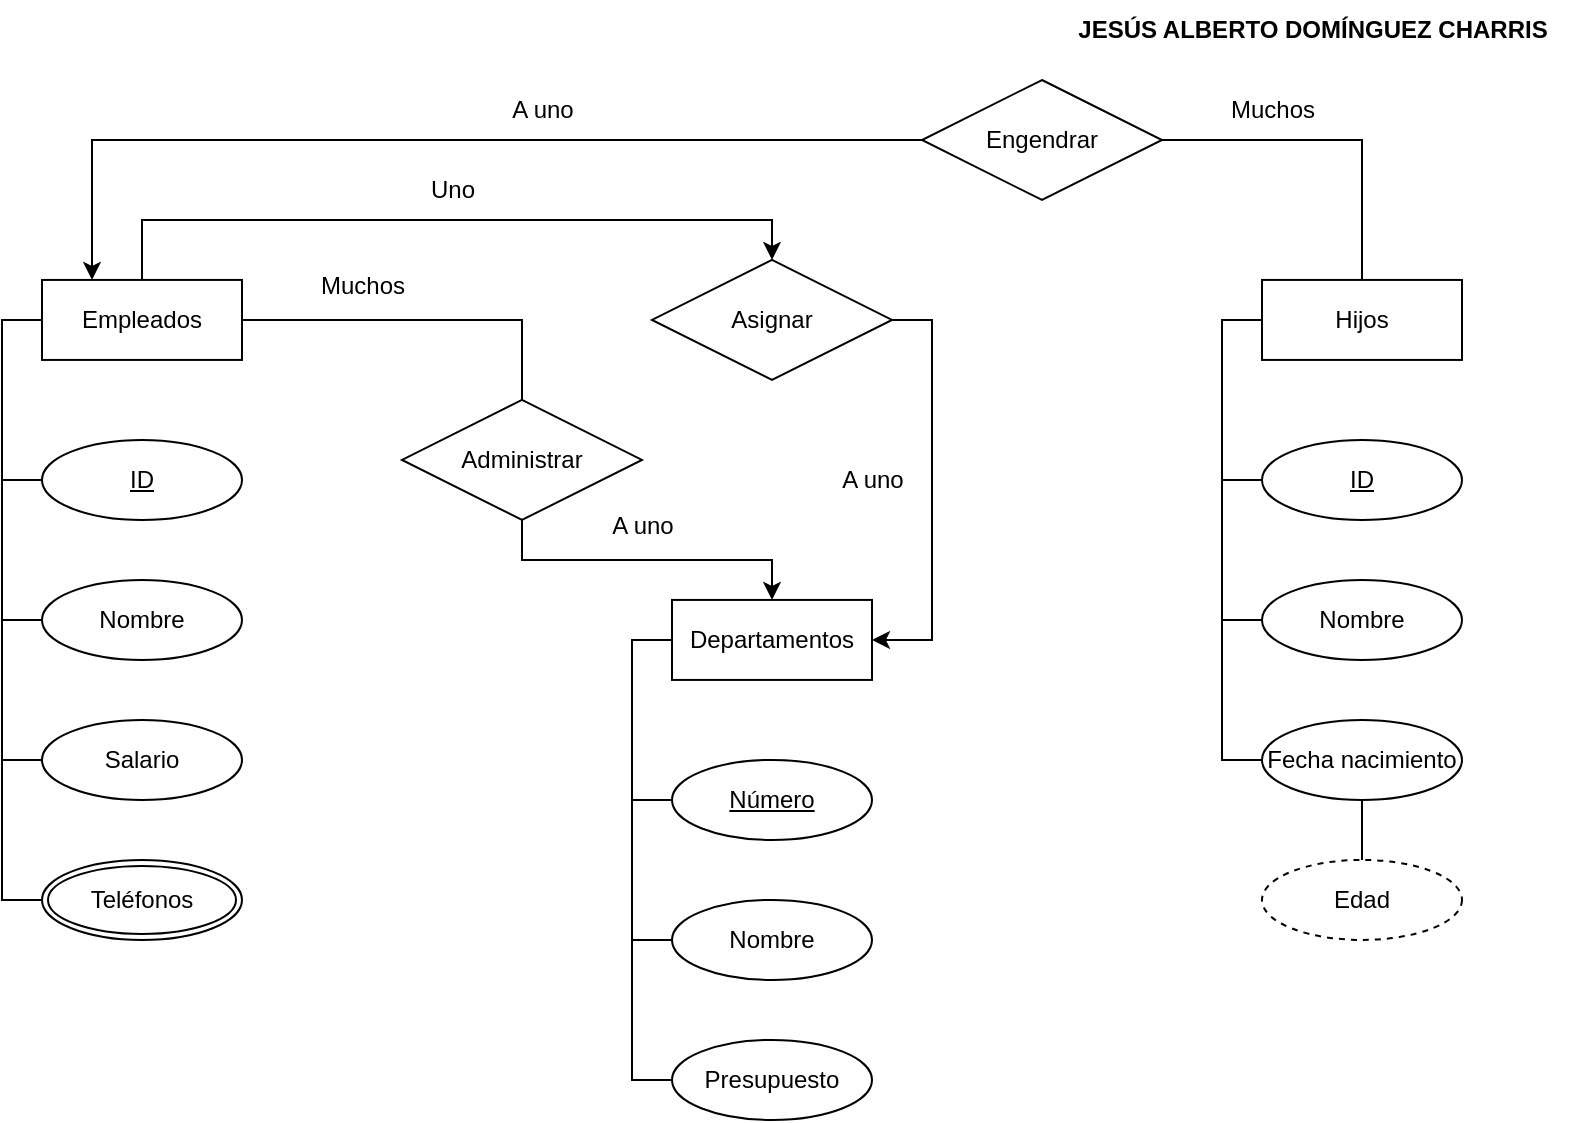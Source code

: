 <mxfile version="21.6.7" type="device">
  <diagram id="R2lEEEUBdFMjLlhIrx00" name="Page-1">
    <mxGraphModel dx="951" dy="543" grid="1" gridSize="10" guides="1" tooltips="1" connect="1" arrows="1" fold="1" page="1" pageScale="1" pageWidth="850" pageHeight="1100" math="0" shadow="0" extFonts="Permanent Marker^https://fonts.googleapis.com/css?family=Permanent+Marker">
      <root>
        <mxCell id="0" />
        <mxCell id="1" parent="0" />
        <mxCell id="NwgNbx5s_YdsREqK9zYw-29" style="edgeStyle=orthogonalEdgeStyle;rounded=0;orthogonalLoop=1;jettySize=auto;html=1;exitX=1;exitY=0.5;exitDx=0;exitDy=0;entryX=0.5;entryY=0;entryDx=0;entryDy=0;endArrow=none;endFill=0;" edge="1" parent="1" source="NwgNbx5s_YdsREqK9zYw-1" target="NwgNbx5s_YdsREqK9zYw-27">
          <mxGeometry relative="1" as="geometry" />
        </mxCell>
        <mxCell id="NwgNbx5s_YdsREqK9zYw-33" style="edgeStyle=orthogonalEdgeStyle;rounded=0;orthogonalLoop=1;jettySize=auto;html=1;entryX=0.5;entryY=0;entryDx=0;entryDy=0;endArrow=classic;endFill=1;exitX=0.5;exitY=0;exitDx=0;exitDy=0;" edge="1" parent="1" source="NwgNbx5s_YdsREqK9zYw-1" target="NwgNbx5s_YdsREqK9zYw-32">
          <mxGeometry relative="1" as="geometry" />
        </mxCell>
        <mxCell id="NwgNbx5s_YdsREqK9zYw-1" value="Empleados" style="whiteSpace=wrap;html=1;align=center;" vertex="1" parent="1">
          <mxGeometry x="70" y="149.97" width="100" height="40" as="geometry" />
        </mxCell>
        <mxCell id="NwgNbx5s_YdsREqK9zYw-2" value="Departamentos" style="whiteSpace=wrap;html=1;align=center;" vertex="1" parent="1">
          <mxGeometry x="385" y="309.97" width="100" height="40" as="geometry" />
        </mxCell>
        <mxCell id="NwgNbx5s_YdsREqK9zYw-38" style="edgeStyle=orthogonalEdgeStyle;rounded=0;orthogonalLoop=1;jettySize=auto;html=1;entryX=1;entryY=0.5;entryDx=0;entryDy=0;exitX=0.5;exitY=0;exitDx=0;exitDy=0;endArrow=none;endFill=0;" edge="1" parent="1" source="NwgNbx5s_YdsREqK9zYw-3" target="NwgNbx5s_YdsREqK9zYw-37">
          <mxGeometry relative="1" as="geometry" />
        </mxCell>
        <mxCell id="NwgNbx5s_YdsREqK9zYw-3" value="Hijos" style="whiteSpace=wrap;html=1;align=center;" vertex="1" parent="1">
          <mxGeometry x="680" y="149.97" width="100" height="40" as="geometry" />
        </mxCell>
        <mxCell id="NwgNbx5s_YdsREqK9zYw-8" style="edgeStyle=orthogonalEdgeStyle;rounded=0;orthogonalLoop=1;jettySize=auto;html=1;entryX=0;entryY=0.5;entryDx=0;entryDy=0;exitX=0;exitY=0.5;exitDx=0;exitDy=0;endArrow=none;endFill=0;" edge="1" parent="1" source="NwgNbx5s_YdsREqK9zYw-4" target="NwgNbx5s_YdsREqK9zYw-1">
          <mxGeometry relative="1" as="geometry" />
        </mxCell>
        <mxCell id="NwgNbx5s_YdsREqK9zYw-4" value="ID" style="ellipse;whiteSpace=wrap;html=1;align=center;fontStyle=4;" vertex="1" parent="1">
          <mxGeometry x="70" y="229.97" width="100" height="40" as="geometry" />
        </mxCell>
        <mxCell id="NwgNbx5s_YdsREqK9zYw-9" style="edgeStyle=orthogonalEdgeStyle;rounded=0;orthogonalLoop=1;jettySize=auto;html=1;exitX=0;exitY=0.5;exitDx=0;exitDy=0;entryX=0;entryY=0.5;entryDx=0;entryDy=0;endArrow=none;endFill=0;" edge="1" parent="1" source="NwgNbx5s_YdsREqK9zYw-5" target="NwgNbx5s_YdsREqK9zYw-1">
          <mxGeometry relative="1" as="geometry" />
        </mxCell>
        <mxCell id="NwgNbx5s_YdsREqK9zYw-5" value="Nombre" style="ellipse;whiteSpace=wrap;html=1;align=center;" vertex="1" parent="1">
          <mxGeometry x="70" y="299.97" width="100" height="40" as="geometry" />
        </mxCell>
        <mxCell id="NwgNbx5s_YdsREqK9zYw-10" style="edgeStyle=orthogonalEdgeStyle;rounded=0;orthogonalLoop=1;jettySize=auto;html=1;exitX=0;exitY=0.5;exitDx=0;exitDy=0;entryX=0;entryY=0.5;entryDx=0;entryDy=0;endArrow=none;endFill=0;" edge="1" parent="1" source="NwgNbx5s_YdsREqK9zYw-6" target="NwgNbx5s_YdsREqK9zYw-1">
          <mxGeometry relative="1" as="geometry" />
        </mxCell>
        <mxCell id="NwgNbx5s_YdsREqK9zYw-6" value="Salario" style="ellipse;whiteSpace=wrap;html=1;align=center;" vertex="1" parent="1">
          <mxGeometry x="70" y="369.97" width="100" height="40" as="geometry" />
        </mxCell>
        <mxCell id="NwgNbx5s_YdsREqK9zYw-11" style="edgeStyle=orthogonalEdgeStyle;rounded=0;orthogonalLoop=1;jettySize=auto;html=1;exitX=0;exitY=0.5;exitDx=0;exitDy=0;entryX=0;entryY=0.5;entryDx=0;entryDy=0;endArrow=none;endFill=0;" edge="1" parent="1" source="NwgNbx5s_YdsREqK9zYw-7" target="NwgNbx5s_YdsREqK9zYw-1">
          <mxGeometry relative="1" as="geometry" />
        </mxCell>
        <mxCell id="NwgNbx5s_YdsREqK9zYw-7" value="Teléfonos" style="ellipse;shape=doubleEllipse;margin=3;whiteSpace=wrap;html=1;align=center;" vertex="1" parent="1">
          <mxGeometry x="70" y="439.97" width="100" height="40" as="geometry" />
        </mxCell>
        <mxCell id="NwgNbx5s_YdsREqK9zYw-15" style="edgeStyle=orthogonalEdgeStyle;rounded=0;orthogonalLoop=1;jettySize=auto;html=1;exitX=0;exitY=0.5;exitDx=0;exitDy=0;entryX=0;entryY=0.5;entryDx=0;entryDy=0;endArrow=none;endFill=0;" edge="1" parent="1" source="NwgNbx5s_YdsREqK9zYw-12" target="NwgNbx5s_YdsREqK9zYw-2">
          <mxGeometry relative="1" as="geometry" />
        </mxCell>
        <mxCell id="NwgNbx5s_YdsREqK9zYw-12" value="Número" style="ellipse;whiteSpace=wrap;html=1;align=center;fontStyle=4;" vertex="1" parent="1">
          <mxGeometry x="385" y="389.97" width="100" height="40" as="geometry" />
        </mxCell>
        <mxCell id="NwgNbx5s_YdsREqK9zYw-16" style="edgeStyle=orthogonalEdgeStyle;rounded=0;orthogonalLoop=1;jettySize=auto;html=1;exitX=0;exitY=0.5;exitDx=0;exitDy=0;entryX=0;entryY=0.5;entryDx=0;entryDy=0;endArrow=none;endFill=0;" edge="1" parent="1" source="NwgNbx5s_YdsREqK9zYw-13" target="NwgNbx5s_YdsREqK9zYw-2">
          <mxGeometry relative="1" as="geometry" />
        </mxCell>
        <mxCell id="NwgNbx5s_YdsREqK9zYw-13" value="Nombre" style="ellipse;whiteSpace=wrap;html=1;align=center;" vertex="1" parent="1">
          <mxGeometry x="385" y="459.97" width="100" height="40" as="geometry" />
        </mxCell>
        <mxCell id="NwgNbx5s_YdsREqK9zYw-17" style="edgeStyle=orthogonalEdgeStyle;rounded=0;orthogonalLoop=1;jettySize=auto;html=1;exitX=0;exitY=0.5;exitDx=0;exitDy=0;entryX=0;entryY=0.5;entryDx=0;entryDy=0;endArrow=none;endFill=0;" edge="1" parent="1" source="NwgNbx5s_YdsREqK9zYw-14" target="NwgNbx5s_YdsREqK9zYw-2">
          <mxGeometry relative="1" as="geometry" />
        </mxCell>
        <mxCell id="NwgNbx5s_YdsREqK9zYw-14" value="Presupuesto" style="ellipse;whiteSpace=wrap;html=1;align=center;" vertex="1" parent="1">
          <mxGeometry x="385" y="529.97" width="100" height="40" as="geometry" />
        </mxCell>
        <mxCell id="NwgNbx5s_YdsREqK9zYw-21" style="edgeStyle=orthogonalEdgeStyle;rounded=0;orthogonalLoop=1;jettySize=auto;html=1;exitX=0;exitY=0.5;exitDx=0;exitDy=0;entryX=0;entryY=0.5;entryDx=0;entryDy=0;endArrow=none;endFill=0;" edge="1" parent="1" source="NwgNbx5s_YdsREqK9zYw-18" target="NwgNbx5s_YdsREqK9zYw-3">
          <mxGeometry relative="1" as="geometry" />
        </mxCell>
        <mxCell id="NwgNbx5s_YdsREqK9zYw-18" value="Nombre" style="ellipse;whiteSpace=wrap;html=1;align=center;" vertex="1" parent="1">
          <mxGeometry x="680" y="299.97" width="100" height="40" as="geometry" />
        </mxCell>
        <mxCell id="NwgNbx5s_YdsREqK9zYw-22" style="edgeStyle=orthogonalEdgeStyle;rounded=0;orthogonalLoop=1;jettySize=auto;html=1;exitX=0;exitY=0.5;exitDx=0;exitDy=0;entryX=0;entryY=0.5;entryDx=0;entryDy=0;endArrow=none;endFill=0;" edge="1" parent="1" source="NwgNbx5s_YdsREqK9zYw-19" target="NwgNbx5s_YdsREqK9zYw-3">
          <mxGeometry relative="1" as="geometry">
            <mxPoint x="630" y="289.97" as="targetPoint" />
          </mxGeometry>
        </mxCell>
        <mxCell id="NwgNbx5s_YdsREqK9zYw-19" value="Fecha nacimiento" style="ellipse;whiteSpace=wrap;html=1;align=center;" vertex="1" parent="1">
          <mxGeometry x="680" y="369.97" width="100" height="40" as="geometry" />
        </mxCell>
        <mxCell id="NwgNbx5s_YdsREqK9zYw-23" style="edgeStyle=orthogonalEdgeStyle;rounded=0;orthogonalLoop=1;jettySize=auto;html=1;exitX=0.5;exitY=0;exitDx=0;exitDy=0;entryX=0.5;entryY=1;entryDx=0;entryDy=0;endArrow=none;endFill=0;" edge="1" parent="1" source="NwgNbx5s_YdsREqK9zYw-20" target="NwgNbx5s_YdsREqK9zYw-19">
          <mxGeometry relative="1" as="geometry" />
        </mxCell>
        <mxCell id="NwgNbx5s_YdsREqK9zYw-20" value="Edad" style="ellipse;whiteSpace=wrap;html=1;align=center;dashed=1;" vertex="1" parent="1">
          <mxGeometry x="680" y="439.97" width="100" height="40" as="geometry" />
        </mxCell>
        <mxCell id="NwgNbx5s_YdsREqK9zYw-26" style="edgeStyle=orthogonalEdgeStyle;rounded=0;orthogonalLoop=1;jettySize=auto;html=1;exitX=0;exitY=0.5;exitDx=0;exitDy=0;endArrow=none;endFill=0;" edge="1" parent="1" source="NwgNbx5s_YdsREqK9zYw-25">
          <mxGeometry relative="1" as="geometry">
            <mxPoint x="680" y="169.97" as="targetPoint" />
            <Array as="points">
              <mxPoint x="660" y="249.97" />
              <mxPoint x="660" y="169.97" />
            </Array>
          </mxGeometry>
        </mxCell>
        <mxCell id="NwgNbx5s_YdsREqK9zYw-25" value="ID" style="ellipse;whiteSpace=wrap;html=1;align=center;fontStyle=4;" vertex="1" parent="1">
          <mxGeometry x="680" y="229.97" width="100" height="40" as="geometry" />
        </mxCell>
        <mxCell id="NwgNbx5s_YdsREqK9zYw-28" style="edgeStyle=orthogonalEdgeStyle;rounded=0;orthogonalLoop=1;jettySize=auto;html=1;exitX=0.5;exitY=1;exitDx=0;exitDy=0;entryX=0.5;entryY=0;entryDx=0;entryDy=0;endArrow=classic;endFill=1;" edge="1" parent="1" source="NwgNbx5s_YdsREqK9zYw-27" target="NwgNbx5s_YdsREqK9zYw-2">
          <mxGeometry relative="1" as="geometry" />
        </mxCell>
        <mxCell id="NwgNbx5s_YdsREqK9zYw-27" value="Administrar" style="shape=rhombus;perimeter=rhombusPerimeter;whiteSpace=wrap;html=1;align=center;" vertex="1" parent="1">
          <mxGeometry x="250" y="209.97" width="120" height="60" as="geometry" />
        </mxCell>
        <mxCell id="NwgNbx5s_YdsREqK9zYw-30" value="Muchos" style="text;html=1;align=center;verticalAlign=middle;resizable=0;points=[];autosize=1;strokeColor=none;fillColor=none;" vertex="1" parent="1">
          <mxGeometry x="195" y="137.97" width="70" height="30" as="geometry" />
        </mxCell>
        <mxCell id="NwgNbx5s_YdsREqK9zYw-31" value="A uno" style="text;html=1;align=center;verticalAlign=middle;resizable=0;points=[];autosize=1;strokeColor=none;fillColor=none;" vertex="1" parent="1">
          <mxGeometry x="345" y="257.97" width="50" height="30" as="geometry" />
        </mxCell>
        <mxCell id="NwgNbx5s_YdsREqK9zYw-34" style="edgeStyle=orthogonalEdgeStyle;rounded=0;orthogonalLoop=1;jettySize=auto;html=1;entryX=1;entryY=0.5;entryDx=0;entryDy=0;exitX=1;exitY=0.5;exitDx=0;exitDy=0;" edge="1" parent="1" source="NwgNbx5s_YdsREqK9zYw-32" target="NwgNbx5s_YdsREqK9zYw-2">
          <mxGeometry relative="1" as="geometry" />
        </mxCell>
        <mxCell id="NwgNbx5s_YdsREqK9zYw-32" value="Asignar" style="shape=rhombus;perimeter=rhombusPerimeter;whiteSpace=wrap;html=1;align=center;" vertex="1" parent="1">
          <mxGeometry x="375" y="139.97" width="120" height="60" as="geometry" />
        </mxCell>
        <mxCell id="NwgNbx5s_YdsREqK9zYw-35" value="Uno" style="text;html=1;align=center;verticalAlign=middle;resizable=0;points=[];autosize=1;strokeColor=none;fillColor=none;" vertex="1" parent="1">
          <mxGeometry x="250" y="90" width="50" height="30" as="geometry" />
        </mxCell>
        <mxCell id="NwgNbx5s_YdsREqK9zYw-36" value="A uno" style="text;html=1;align=center;verticalAlign=middle;resizable=0;points=[];autosize=1;strokeColor=none;fillColor=none;" vertex="1" parent="1">
          <mxGeometry x="460" y="234.97" width="50" height="30" as="geometry" />
        </mxCell>
        <mxCell id="NwgNbx5s_YdsREqK9zYw-39" style="edgeStyle=orthogonalEdgeStyle;rounded=0;orthogonalLoop=1;jettySize=auto;html=1;entryX=0.25;entryY=0;entryDx=0;entryDy=0;" edge="1" parent="1" source="NwgNbx5s_YdsREqK9zYw-37" target="NwgNbx5s_YdsREqK9zYw-1">
          <mxGeometry relative="1" as="geometry" />
        </mxCell>
        <mxCell id="NwgNbx5s_YdsREqK9zYw-37" value="Engendrar" style="shape=rhombus;perimeter=rhombusPerimeter;whiteSpace=wrap;html=1;align=center;" vertex="1" parent="1">
          <mxGeometry x="510" y="50" width="120" height="60" as="geometry" />
        </mxCell>
        <mxCell id="NwgNbx5s_YdsREqK9zYw-40" value="A uno" style="text;html=1;align=center;verticalAlign=middle;resizable=0;points=[];autosize=1;strokeColor=none;fillColor=none;" vertex="1" parent="1">
          <mxGeometry x="295" y="50" width="50" height="30" as="geometry" />
        </mxCell>
        <mxCell id="NwgNbx5s_YdsREqK9zYw-41" value="Muchos" style="text;html=1;align=center;verticalAlign=middle;resizable=0;points=[];autosize=1;strokeColor=none;fillColor=none;" vertex="1" parent="1">
          <mxGeometry x="650" y="50" width="70" height="30" as="geometry" />
        </mxCell>
        <mxCell id="NwgNbx5s_YdsREqK9zYw-42" value="&lt;b&gt;JESÚS ALBERTO DOMÍNGUEZ CHARRIS&lt;/b&gt;" style="text;html=1;align=center;verticalAlign=middle;resizable=0;points=[];autosize=1;strokeColor=none;fillColor=none;" vertex="1" parent="1">
          <mxGeometry x="575" y="10" width="260" height="30" as="geometry" />
        </mxCell>
      </root>
    </mxGraphModel>
  </diagram>
</mxfile>
